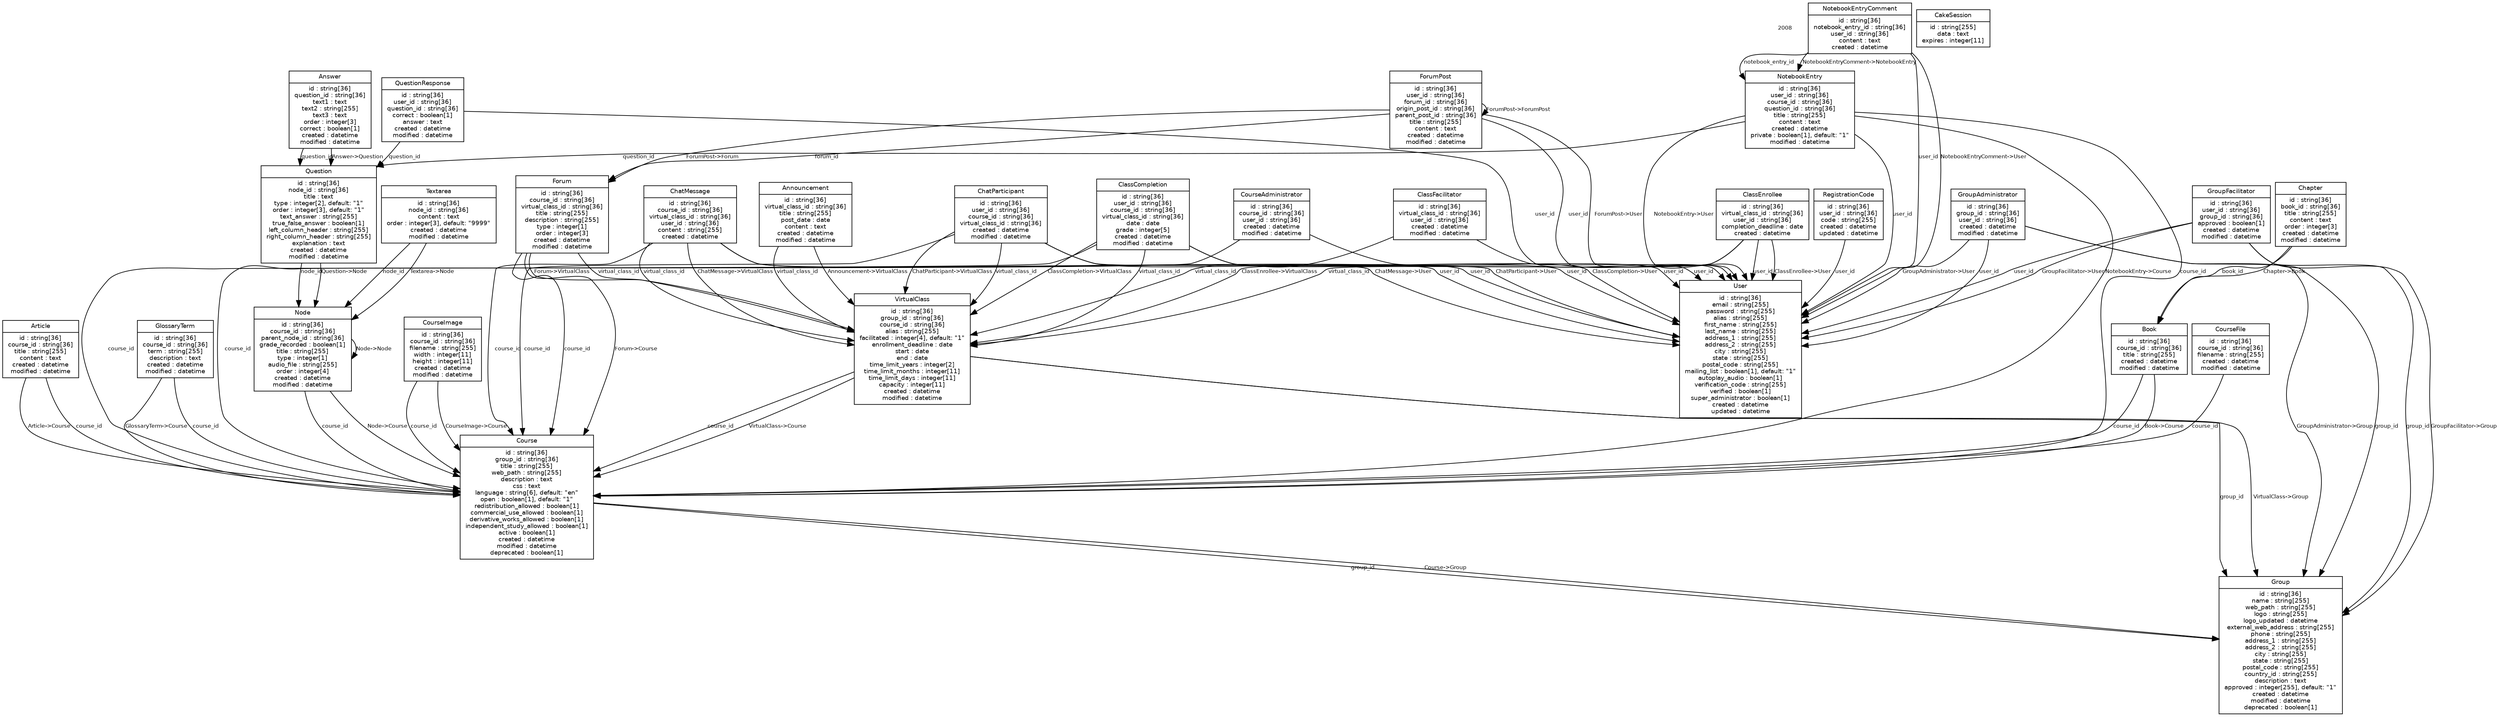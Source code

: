 digraph G {
	overlap=false;
	splines=true;
	node [fontname="Helvetica",fontsize=9];
	edge [fontname="Helvetica",fontsize=8];
	ranksep=0.1;
	nodesep=0.1;
	_schema_info [shape="plaintext", label="2008", fontname="Helvetica",fontsize=8];
	"Announcement" [label="{Announcement|id : string[36]\nvirtual_class_id : string[36]\ntitle : string[255]\npost_date : date\ncontent : text\ncreated : datetime\nmodified : datetime\n}" shape="record"];
	"Answer" [label="{Answer|id : string[36]\nquestion_id : string[36]\ntext1 : text\ntext2 : string[255]\ntext3 : text\norder : integer[3]\ncorrect : boolean[1]\ncreated : datetime\nmodified : datetime\n}" shape="record"];
	"Article" [label="{Article|id : string[36]\ncourse_id : string[36]\ntitle : string[255]\ncontent : text\ncreated : datetime\nmodified : datetime\n}" shape="record"];
	"Book" [label="{Book|id : string[36]\ncourse_id : string[36]\ntitle : string[255]\ncreated : datetime\nmodified : datetime\n}" shape="record"];
	"CakeSession" [label="{CakeSession|id : string[255]\ndata : text\nexpires : integer[11]\n}" shape="record"];
	"Chapter" [label="{Chapter|id : string[36]\nbook_id : string[36]\ntitle : string[255]\ncontent : text\norder : integer[3]\ncreated : datetime\nmodified : datetime\n}" shape="record"];
	"ChatMessage" [label="{ChatMessage|id : string[36]\ncourse_id : string[36]\nvirtual_class_id : string[36]\nuser_id : string[36]\ncontent : string[255]\ncreated : datetime\n}" shape="record"];
	"ChatParticipant" [label="{ChatParticipant|id : string[36]\nuser_id : string[36]\ncourse_id : string[36]\nvirtual_class_id : string[36]\ncreated : datetime\nmodified : datetime\n}" shape="record"];
	"ClassCompletion" [label="{ClassCompletion|id : string[36]\nuser_id : string[36]\ncourse_id : string[36]\nvirtual_class_id : string[36]\ndate : date\ngrade : integer[5]\ncreated : datetime\nmodified : datetime\n}" shape="record"];
	"ClassEnrollee" [label="{ClassEnrollee|id : string[36]\nvirtual_class_id : string[36]\nuser_id : string[36]\ncompletion_deadline : date\ncreated : datetime\n}" shape="record"];
	"ClassFacilitator" [label="{ClassFacilitator|id : string[36]\nvirtual_class_id : string[36]\nuser_id : string[36]\ncreated : datetime\nmodified : datetime\n}" shape="record"];
	"CourseAdministrator" [label="{CourseAdministrator|id : string[36]\ncourse_id : string[36]\nuser_id : string[36]\ncreated : datetime\nmodified : datetime\n}" shape="record"];
	"CourseFile" [label="{CourseFile|id : string[36]\ncourse_id : string[36]\nfilename : string[255]\ncreated : datetime\nmodified : datetime\n}" shape="record"];
	"CourseImage" [label="{CourseImage|id : string[36]\ncourse_id : string[36]\nfilename : string[255]\nwidth : integer[11]\nheight : integer[11]\ncreated : datetime\nmodified : datetime\n}" shape="record"];
	"Course" [label="{Course|id : string[36]\ngroup_id : string[36]\ntitle : string[255]\nweb_path : string[255]\ndescription : text\ncss : text\nlanguage : string[6], default: \"en\"\nopen : boolean[1], default: \"1\"\nredistribution_allowed : boolean[1]\ncommercial_use_allowed : boolean[1]\nderivative_works_allowed : boolean[1]\nindependent_study_allowed : boolean[1]\nactive : boolean[1]\ncreated : datetime\nmodified : datetime\ndeprecated : boolean[1]\n}" shape="record"];
	"ForumPost" [label="{ForumPost|id : string[36]\nuser_id : string[36]\nforum_id : string[36]\norigin_post_id : string[36]\nparent_post_id : string[36]\ntitle : string[255]\ncontent : text\ncreated : datetime\nmodified : datetime\n}" shape="record"];
	"Forum" [label="{Forum|id : string[36]\ncourse_id : string[36]\nvirtual_class_id : string[36]\ntitle : string[255]\ndescription : string[255]\ntype : integer[1]\norder : integer[3]\ncreated : datetime\nmodified : datetime\n}" shape="record"];
	"GlossaryTerm" [label="{GlossaryTerm|id : string[36]\ncourse_id : string[36]\nterm : string[255]\ndescription : text\ncreated : datetime\nmodified : datetime\n}" shape="record"];
	"GroupAdministrator" [label="{GroupAdministrator|id : string[36]\ngroup_id : string[36]\nuser_id : string[36]\ncreated : datetime\nmodified : datetime\n}" shape="record"];
	"GroupFacilitator" [label="{GroupFacilitator|id : string[36]\nuser_id : string[36]\ngroup_id : string[36]\napproved : boolean[1]\ncreated : datetime\nmodified : datetime\n}" shape="record"];
	"Group" [label="{Group|id : string[36]\nname : string[255]\nweb_path : string[255]\nlogo : string[255]\nlogo_updated : datetime\nexternal_web_address : string[255]\nphone : string[255]\naddress_1 : string[255]\naddress_2 : string[255]\ncity : string[255]\nstate : string[255]\npostal_code : string[255]\ncountry_id : string[255]\ndescription : text\napproved : integer[255], default: \"1\"\ncreated : datetime\nmodified : datetime\ndeprecated : boolean[1]\n}" shape="record"];
	"Node" [label="{Node|id : string[36]\ncourse_id : string[36]\nparent_node_id : string[36]\ngrade_recorded : boolean[1]\ntitle : string[255]\ntype : integer[1]\naudio_file : string[255]\norder : integer[4]\ncreated : datetime\nmodified : datetime\n}" shape="record"];
	"NotebookEntry" [label="{NotebookEntry|id : string[36]\nuser_id : string[36]\ncourse_id : string[36]\nquestion_id : string[36]\ntitle : string[255]\ncontent : text\ncreated : datetime\nprivate : boolean[1], default: \"1\"\nmodified : datetime\n}" shape="record"];
	"NotebookEntryComment" [label="{NotebookEntryComment|id : string[36]\nnotebook_entry_id : string[36]\nuser_id : string[36]\ncontent : text\ncreated : datetime\n}" shape="record"];
	"QuestionResponse" [label="{QuestionResponse|id : string[36]\nuser_id : string[36]\nquestion_id : string[36]\ncorrect : boolean[1]\nanswer : text\ncreated : datetime\nmodified : datetime\n}" shape="record"];
	"Question" [label="{Question|id : string[36]\nnode_id : string[36]\ntitle : text\ntype : integer[2], default: \"1\"\norder : integer[3], default: \"1\"\ntext_answer : string[255]\ntrue_false_answer : boolean[1]\nleft_column_header : string[255]\nright_column_header : string[255]\nexplanation : text\ncreated : datetime\nmodified : datetime\n}" shape="record"];
	"RegistrationCode" [label="{RegistrationCode|id : string[36]\nuser_id : string[36]\ncode : string[255]\ncreated : datetime\nupdated : datetime\n}" shape="record"];
	"Textarea" [label="{Textarea|id : string[36]\nnode_id : string[36]\ncontent : text\norder : integer[3], default: \"9999\"\ncreated : datetime\nmodified : datetime\n}" shape="record"];
	"User" [label="{User|id : string[36]\nemail : string[255]\npassword : string[255]\nalias : string[255]\nfirst_name : string[255]\nlast_name : string[255]\naddress_1 : string[255]\naddress_2 : string[255]\ncity : string[255]\nstate : string[255]\npostal_code : string[255]\nmailing_list : boolean[1], default: \"1\"\nautoplay_audio : boolean[1]\nverification_code : string[255]\nverified : boolean[1]\nsuper_administrator : boolean[1]\ncreated : datetime\nupdated : datetime\n}" shape="record"];
	"VirtualClass" [label="{VirtualClass|id : string[36]\ngroup_id : string[36]\ncourse_id : string[36]\nalias : string[255]\nfacilitated : integer[4], default: \"1\"\nenrollment_deadline : date\nstart : date\nend : date\ntime_limit_years : integer[2]\ntime_limit_months : integer[11]\ntime_limit_days : integer[11]\ncapacity : integer[11]\ncreated : datetime\nmodified : datetime\n}" shape="record"];
	"Announcement" -> "VirtualClass" [label="virtual_class_id"]
	"Answer" -> "Question" [label="question_id"]
	"Article" -> "Course" [label="course_id"]
	"Book" -> "Course" [label="course_id"]
	"Chapter" -> "Book" [label="book_id"]
	"ChatMessage" -> "Course" [label="course_id"]
	"ChatMessage" -> "VirtualClass" [label="virtual_class_id"]
	"ChatMessage" -> "User" [label="user_id"]
	"ChatParticipant" -> "User" [label="user_id"]
	"ChatParticipant" -> "Course" [label="course_id"]
	"ChatParticipant" -> "VirtualClass" [label="virtual_class_id"]
	"ClassCompletion" -> "User" [label="user_id"]
	"ClassCompletion" -> "Course" [label="course_id"]
	"ClassCompletion" -> "VirtualClass" [label="virtual_class_id"]
	"ClassEnrollee" -> "VirtualClass" [label="virtual_class_id"]
	"ClassEnrollee" -> "User" [label="user_id"]
	"ClassFacilitator" -> "VirtualClass" [label="virtual_class_id"]
	"ClassFacilitator" -> "User" [label="user_id"]
	"CourseAdministrator" -> "Course" [label="course_id"]
	"CourseAdministrator" -> "User" [label="user_id"]
	"CourseFile" -> "Course" [label="course_id"]
	"CourseImage" -> "Course" [label="course_id"]
	"Course" -> "Group" [label="group_id"]
	"ForumPost" -> "User" [label="user_id"]
	"ForumPost" -> "Forum" [label="forum_id"]
	"Forum" -> "Course" [label="course_id"]
	"Forum" -> "VirtualClass" [label="virtual_class_id"]
	"GlossaryTerm" -> "Course" [label="course_id"]
	"GroupAdministrator" -> "Group" [label="group_id"]
	"GroupAdministrator" -> "User" [label="user_id"]
	"GroupFacilitator" -> "User" [label="user_id"]
	"GroupFacilitator" -> "Group" [label="group_id"]
	"Node" -> "Course" [label="course_id"]
	"NotebookEntry" -> "User" [label="user_id"]
	"NotebookEntry" -> "Course" [label="course_id"]
	"NotebookEntry" -> "Question" [label="question_id"]
	"NotebookEntryComment" -> "NotebookEntry" [label="notebook_entry_id"]
	"NotebookEntryComment" -> "User" [label="user_id"]
	"QuestionResponse" -> "User" [label="user_id"]
	"QuestionResponse" -> "Question" [label="question_id"]
	"Question" -> "Node" [label="node_id"]
	"RegistrationCode" -> "User" [label="user_id"]
	"Textarea" -> "Node" [label="node_id"]
	"VirtualClass" -> "Group" [label="group_id"]
	"VirtualClass" -> "Course" [label="course_id"]
	"Announcement" -> "VirtualClass" [label="Announcement->VirtualClass"]
	"Answer" -> "Question" [label="Answer->Question"]
	"Article" -> "Course" [label="Article->Course"]
	"Book" -> "Course" [label="Book->Course"]
	"Chapter" -> "Book" [label="Chapter->Book"]
	"ChatMessage" -> "VirtualClass" [label="ChatMessage->VirtualClass"]
	"ChatMessage" -> "User" [label="ChatMessage->User"]
	"ChatParticipant" -> "VirtualClass" [label="ChatParticipant->VirtualClass"]
	"ChatParticipant" -> "User" [label="ChatParticipant->User"]
	"ClassCompletion" -> "VirtualClass" [label="ClassCompletion->VirtualClass"]
	"ClassCompletion" -> "User" [label="ClassCompletion->User"]
	"ClassEnrollee" -> "VirtualClass" [label="ClassEnrollee->VirtualClass"]
	"ClassEnrollee" -> "User" [label="ClassEnrollee->User"]
	"Course" -> "Group" [label="Course->Group"]
	"CourseImage" -> "Course" [label="CourseImage->Course"]
	"Forum" -> "Course" [label="Forum->Course"]
	"Forum" -> "VirtualClass" [label="Forum->VirtualClass"]
	"ForumPost" -> "Forum" [label="ForumPost->Forum"]
	"ForumPost" -> "User" [label="ForumPost->User"]
	"ForumPost" -> "ForumPost" [label="ForumPost->ForumPost"]
	"GlossaryTerm" -> "Course" [label="GlossaryTerm->Course"]
	"GroupAdministrator" -> "Group" [label="GroupAdministrator->Group"]
	"GroupAdministrator" -> "User" [label="GroupAdministrator->User"]
	"GroupFacilitator" -> "Group" [label="GroupFacilitator->Group"]
	"GroupFacilitator" -> "User" [label="GroupFacilitator->User"]
	"Node" -> "Node" [label="Node->Node"]
	"Node" -> "Course" [label="Node->Course"]
	"Textarea" -> "Node" [label="Textarea->Node"]
	"Question" -> "Node" [label="Question->Node"]
	"NotebookEntry" -> "Course" [label="NotebookEntry->Course"]
	"NotebookEntry" -> "User" [label="NotebookEntry->User"]
	"NotebookEntryComment" -> "NotebookEntry" [label="NotebookEntryComment->NotebookEntry"]
	"NotebookEntryComment" -> "User" [label="NotebookEntryComment->User"]
	"VirtualClass" -> "Course" [label="VirtualClass->Course"]
	"VirtualClass" -> "Group" [label="VirtualClass->Group"]
}
